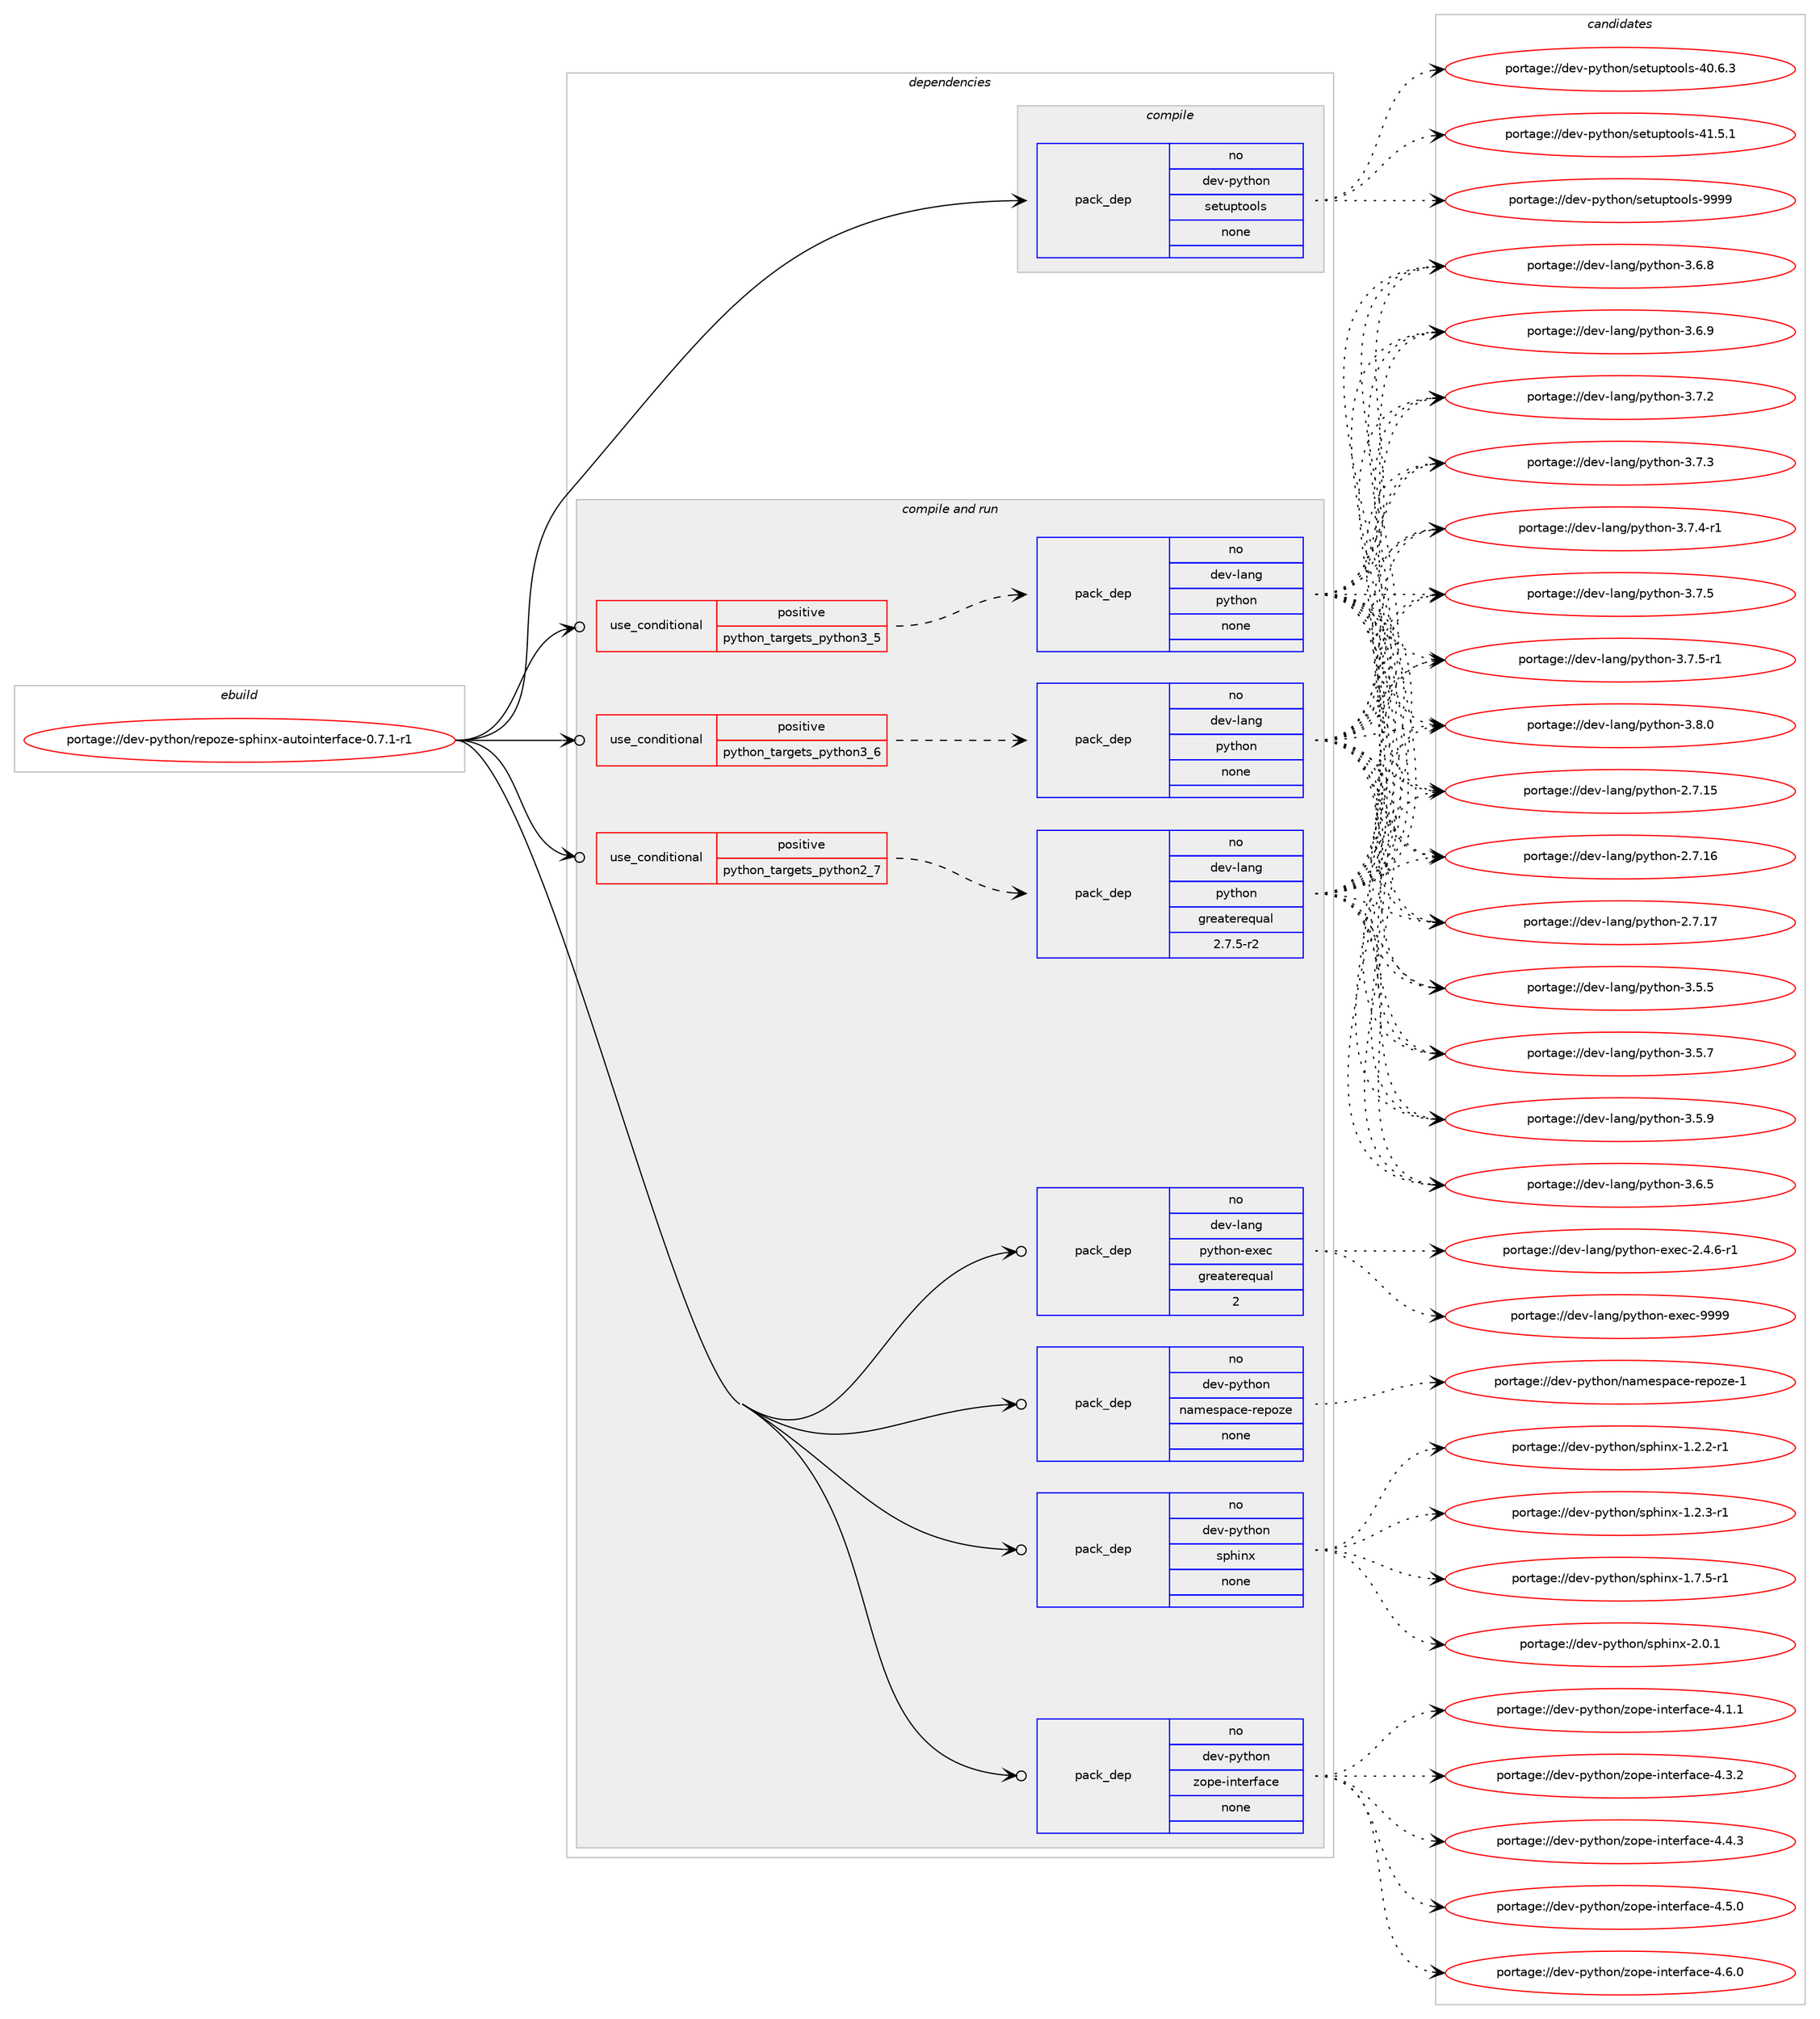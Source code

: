 digraph prolog {

# *************
# Graph options
# *************

newrank=true;
concentrate=true;
compound=true;
graph [rankdir=LR,fontname=Helvetica,fontsize=10,ranksep=1.5];#, ranksep=2.5, nodesep=0.2];
edge  [arrowhead=vee];
node  [fontname=Helvetica,fontsize=10];

# **********
# The ebuild
# **********

subgraph cluster_leftcol {
color=gray;
rank=same;
label=<<i>ebuild</i>>;
id [label="portage://dev-python/repoze-sphinx-autointerface-0.7.1-r1", color=red, width=4, href="../dev-python/repoze-sphinx-autointerface-0.7.1-r1.svg"];
}

# ****************
# The dependencies
# ****************

subgraph cluster_midcol {
color=gray;
label=<<i>dependencies</i>>;
subgraph cluster_compile {
fillcolor="#eeeeee";
style=filled;
label=<<i>compile</i>>;
subgraph pack128763 {
dependency170068 [label=<<TABLE BORDER="0" CELLBORDER="1" CELLSPACING="0" CELLPADDING="4" WIDTH="220"><TR><TD ROWSPAN="6" CELLPADDING="30">pack_dep</TD></TR><TR><TD WIDTH="110">no</TD></TR><TR><TD>dev-python</TD></TR><TR><TD>setuptools</TD></TR><TR><TD>none</TD></TR><TR><TD></TD></TR></TABLE>>, shape=none, color=blue];
}
id:e -> dependency170068:w [weight=20,style="solid",arrowhead="vee"];
}
subgraph cluster_compileandrun {
fillcolor="#eeeeee";
style=filled;
label=<<i>compile and run</i>>;
subgraph cond37906 {
dependency170069 [label=<<TABLE BORDER="0" CELLBORDER="1" CELLSPACING="0" CELLPADDING="4"><TR><TD ROWSPAN="3" CELLPADDING="10">use_conditional</TD></TR><TR><TD>positive</TD></TR><TR><TD>python_targets_python2_7</TD></TR></TABLE>>, shape=none, color=red];
subgraph pack128764 {
dependency170070 [label=<<TABLE BORDER="0" CELLBORDER="1" CELLSPACING="0" CELLPADDING="4" WIDTH="220"><TR><TD ROWSPAN="6" CELLPADDING="30">pack_dep</TD></TR><TR><TD WIDTH="110">no</TD></TR><TR><TD>dev-lang</TD></TR><TR><TD>python</TD></TR><TR><TD>greaterequal</TD></TR><TR><TD>2.7.5-r2</TD></TR></TABLE>>, shape=none, color=blue];
}
dependency170069:e -> dependency170070:w [weight=20,style="dashed",arrowhead="vee"];
}
id:e -> dependency170069:w [weight=20,style="solid",arrowhead="odotvee"];
subgraph cond37907 {
dependency170071 [label=<<TABLE BORDER="0" CELLBORDER="1" CELLSPACING="0" CELLPADDING="4"><TR><TD ROWSPAN="3" CELLPADDING="10">use_conditional</TD></TR><TR><TD>positive</TD></TR><TR><TD>python_targets_python3_5</TD></TR></TABLE>>, shape=none, color=red];
subgraph pack128765 {
dependency170072 [label=<<TABLE BORDER="0" CELLBORDER="1" CELLSPACING="0" CELLPADDING="4" WIDTH="220"><TR><TD ROWSPAN="6" CELLPADDING="30">pack_dep</TD></TR><TR><TD WIDTH="110">no</TD></TR><TR><TD>dev-lang</TD></TR><TR><TD>python</TD></TR><TR><TD>none</TD></TR><TR><TD></TD></TR></TABLE>>, shape=none, color=blue];
}
dependency170071:e -> dependency170072:w [weight=20,style="dashed",arrowhead="vee"];
}
id:e -> dependency170071:w [weight=20,style="solid",arrowhead="odotvee"];
subgraph cond37908 {
dependency170073 [label=<<TABLE BORDER="0" CELLBORDER="1" CELLSPACING="0" CELLPADDING="4"><TR><TD ROWSPAN="3" CELLPADDING="10">use_conditional</TD></TR><TR><TD>positive</TD></TR><TR><TD>python_targets_python3_6</TD></TR></TABLE>>, shape=none, color=red];
subgraph pack128766 {
dependency170074 [label=<<TABLE BORDER="0" CELLBORDER="1" CELLSPACING="0" CELLPADDING="4" WIDTH="220"><TR><TD ROWSPAN="6" CELLPADDING="30">pack_dep</TD></TR><TR><TD WIDTH="110">no</TD></TR><TR><TD>dev-lang</TD></TR><TR><TD>python</TD></TR><TR><TD>none</TD></TR><TR><TD></TD></TR></TABLE>>, shape=none, color=blue];
}
dependency170073:e -> dependency170074:w [weight=20,style="dashed",arrowhead="vee"];
}
id:e -> dependency170073:w [weight=20,style="solid",arrowhead="odotvee"];
subgraph pack128767 {
dependency170075 [label=<<TABLE BORDER="0" CELLBORDER="1" CELLSPACING="0" CELLPADDING="4" WIDTH="220"><TR><TD ROWSPAN="6" CELLPADDING="30">pack_dep</TD></TR><TR><TD WIDTH="110">no</TD></TR><TR><TD>dev-lang</TD></TR><TR><TD>python-exec</TD></TR><TR><TD>greaterequal</TD></TR><TR><TD>2</TD></TR></TABLE>>, shape=none, color=blue];
}
id:e -> dependency170075:w [weight=20,style="solid",arrowhead="odotvee"];
subgraph pack128768 {
dependency170076 [label=<<TABLE BORDER="0" CELLBORDER="1" CELLSPACING="0" CELLPADDING="4" WIDTH="220"><TR><TD ROWSPAN="6" CELLPADDING="30">pack_dep</TD></TR><TR><TD WIDTH="110">no</TD></TR><TR><TD>dev-python</TD></TR><TR><TD>namespace-repoze</TD></TR><TR><TD>none</TD></TR><TR><TD></TD></TR></TABLE>>, shape=none, color=blue];
}
id:e -> dependency170076:w [weight=20,style="solid",arrowhead="odotvee"];
subgraph pack128769 {
dependency170077 [label=<<TABLE BORDER="0" CELLBORDER="1" CELLSPACING="0" CELLPADDING="4" WIDTH="220"><TR><TD ROWSPAN="6" CELLPADDING="30">pack_dep</TD></TR><TR><TD WIDTH="110">no</TD></TR><TR><TD>dev-python</TD></TR><TR><TD>sphinx</TD></TR><TR><TD>none</TD></TR><TR><TD></TD></TR></TABLE>>, shape=none, color=blue];
}
id:e -> dependency170077:w [weight=20,style="solid",arrowhead="odotvee"];
subgraph pack128770 {
dependency170078 [label=<<TABLE BORDER="0" CELLBORDER="1" CELLSPACING="0" CELLPADDING="4" WIDTH="220"><TR><TD ROWSPAN="6" CELLPADDING="30">pack_dep</TD></TR><TR><TD WIDTH="110">no</TD></TR><TR><TD>dev-python</TD></TR><TR><TD>zope-interface</TD></TR><TR><TD>none</TD></TR><TR><TD></TD></TR></TABLE>>, shape=none, color=blue];
}
id:e -> dependency170078:w [weight=20,style="solid",arrowhead="odotvee"];
}
subgraph cluster_run {
fillcolor="#eeeeee";
style=filled;
label=<<i>run</i>>;
}
}

# **************
# The candidates
# **************

subgraph cluster_choices {
rank=same;
color=gray;
label=<<i>candidates</i>>;

subgraph choice128763 {
color=black;
nodesep=1;
choiceportage100101118451121211161041111104711510111611711211611111110811545524846544651 [label="portage://dev-python/setuptools-40.6.3", color=red, width=4,href="../dev-python/setuptools-40.6.3.svg"];
choiceportage100101118451121211161041111104711510111611711211611111110811545524946534649 [label="portage://dev-python/setuptools-41.5.1", color=red, width=4,href="../dev-python/setuptools-41.5.1.svg"];
choiceportage10010111845112121116104111110471151011161171121161111111081154557575757 [label="portage://dev-python/setuptools-9999", color=red, width=4,href="../dev-python/setuptools-9999.svg"];
dependency170068:e -> choiceportage100101118451121211161041111104711510111611711211611111110811545524846544651:w [style=dotted,weight="100"];
dependency170068:e -> choiceportage100101118451121211161041111104711510111611711211611111110811545524946534649:w [style=dotted,weight="100"];
dependency170068:e -> choiceportage10010111845112121116104111110471151011161171121161111111081154557575757:w [style=dotted,weight="100"];
}
subgraph choice128764 {
color=black;
nodesep=1;
choiceportage10010111845108971101034711212111610411111045504655464953 [label="portage://dev-lang/python-2.7.15", color=red, width=4,href="../dev-lang/python-2.7.15.svg"];
choiceportage10010111845108971101034711212111610411111045504655464954 [label="portage://dev-lang/python-2.7.16", color=red, width=4,href="../dev-lang/python-2.7.16.svg"];
choiceportage10010111845108971101034711212111610411111045504655464955 [label="portage://dev-lang/python-2.7.17", color=red, width=4,href="../dev-lang/python-2.7.17.svg"];
choiceportage100101118451089711010347112121116104111110455146534653 [label="portage://dev-lang/python-3.5.5", color=red, width=4,href="../dev-lang/python-3.5.5.svg"];
choiceportage100101118451089711010347112121116104111110455146534655 [label="portage://dev-lang/python-3.5.7", color=red, width=4,href="../dev-lang/python-3.5.7.svg"];
choiceportage100101118451089711010347112121116104111110455146534657 [label="portage://dev-lang/python-3.5.9", color=red, width=4,href="../dev-lang/python-3.5.9.svg"];
choiceportage100101118451089711010347112121116104111110455146544653 [label="portage://dev-lang/python-3.6.5", color=red, width=4,href="../dev-lang/python-3.6.5.svg"];
choiceportage100101118451089711010347112121116104111110455146544656 [label="portage://dev-lang/python-3.6.8", color=red, width=4,href="../dev-lang/python-3.6.8.svg"];
choiceportage100101118451089711010347112121116104111110455146544657 [label="portage://dev-lang/python-3.6.9", color=red, width=4,href="../dev-lang/python-3.6.9.svg"];
choiceportage100101118451089711010347112121116104111110455146554650 [label="portage://dev-lang/python-3.7.2", color=red, width=4,href="../dev-lang/python-3.7.2.svg"];
choiceportage100101118451089711010347112121116104111110455146554651 [label="portage://dev-lang/python-3.7.3", color=red, width=4,href="../dev-lang/python-3.7.3.svg"];
choiceportage1001011184510897110103471121211161041111104551465546524511449 [label="portage://dev-lang/python-3.7.4-r1", color=red, width=4,href="../dev-lang/python-3.7.4-r1.svg"];
choiceportage100101118451089711010347112121116104111110455146554653 [label="portage://dev-lang/python-3.7.5", color=red, width=4,href="../dev-lang/python-3.7.5.svg"];
choiceportage1001011184510897110103471121211161041111104551465546534511449 [label="portage://dev-lang/python-3.7.5-r1", color=red, width=4,href="../dev-lang/python-3.7.5-r1.svg"];
choiceportage100101118451089711010347112121116104111110455146564648 [label="portage://dev-lang/python-3.8.0", color=red, width=4,href="../dev-lang/python-3.8.0.svg"];
dependency170070:e -> choiceportage10010111845108971101034711212111610411111045504655464953:w [style=dotted,weight="100"];
dependency170070:e -> choiceportage10010111845108971101034711212111610411111045504655464954:w [style=dotted,weight="100"];
dependency170070:e -> choiceportage10010111845108971101034711212111610411111045504655464955:w [style=dotted,weight="100"];
dependency170070:e -> choiceportage100101118451089711010347112121116104111110455146534653:w [style=dotted,weight="100"];
dependency170070:e -> choiceportage100101118451089711010347112121116104111110455146534655:w [style=dotted,weight="100"];
dependency170070:e -> choiceportage100101118451089711010347112121116104111110455146534657:w [style=dotted,weight="100"];
dependency170070:e -> choiceportage100101118451089711010347112121116104111110455146544653:w [style=dotted,weight="100"];
dependency170070:e -> choiceportage100101118451089711010347112121116104111110455146544656:w [style=dotted,weight="100"];
dependency170070:e -> choiceportage100101118451089711010347112121116104111110455146544657:w [style=dotted,weight="100"];
dependency170070:e -> choiceportage100101118451089711010347112121116104111110455146554650:w [style=dotted,weight="100"];
dependency170070:e -> choiceportage100101118451089711010347112121116104111110455146554651:w [style=dotted,weight="100"];
dependency170070:e -> choiceportage1001011184510897110103471121211161041111104551465546524511449:w [style=dotted,weight="100"];
dependency170070:e -> choiceportage100101118451089711010347112121116104111110455146554653:w [style=dotted,weight="100"];
dependency170070:e -> choiceportage1001011184510897110103471121211161041111104551465546534511449:w [style=dotted,weight="100"];
dependency170070:e -> choiceportage100101118451089711010347112121116104111110455146564648:w [style=dotted,weight="100"];
}
subgraph choice128765 {
color=black;
nodesep=1;
choiceportage10010111845108971101034711212111610411111045504655464953 [label="portage://dev-lang/python-2.7.15", color=red, width=4,href="../dev-lang/python-2.7.15.svg"];
choiceportage10010111845108971101034711212111610411111045504655464954 [label="portage://dev-lang/python-2.7.16", color=red, width=4,href="../dev-lang/python-2.7.16.svg"];
choiceportage10010111845108971101034711212111610411111045504655464955 [label="portage://dev-lang/python-2.7.17", color=red, width=4,href="../dev-lang/python-2.7.17.svg"];
choiceportage100101118451089711010347112121116104111110455146534653 [label="portage://dev-lang/python-3.5.5", color=red, width=4,href="../dev-lang/python-3.5.5.svg"];
choiceportage100101118451089711010347112121116104111110455146534655 [label="portage://dev-lang/python-3.5.7", color=red, width=4,href="../dev-lang/python-3.5.7.svg"];
choiceportage100101118451089711010347112121116104111110455146534657 [label="portage://dev-lang/python-3.5.9", color=red, width=4,href="../dev-lang/python-3.5.9.svg"];
choiceportage100101118451089711010347112121116104111110455146544653 [label="portage://dev-lang/python-3.6.5", color=red, width=4,href="../dev-lang/python-3.6.5.svg"];
choiceportage100101118451089711010347112121116104111110455146544656 [label="portage://dev-lang/python-3.6.8", color=red, width=4,href="../dev-lang/python-3.6.8.svg"];
choiceportage100101118451089711010347112121116104111110455146544657 [label="portage://dev-lang/python-3.6.9", color=red, width=4,href="../dev-lang/python-3.6.9.svg"];
choiceportage100101118451089711010347112121116104111110455146554650 [label="portage://dev-lang/python-3.7.2", color=red, width=4,href="../dev-lang/python-3.7.2.svg"];
choiceportage100101118451089711010347112121116104111110455146554651 [label="portage://dev-lang/python-3.7.3", color=red, width=4,href="../dev-lang/python-3.7.3.svg"];
choiceportage1001011184510897110103471121211161041111104551465546524511449 [label="portage://dev-lang/python-3.7.4-r1", color=red, width=4,href="../dev-lang/python-3.7.4-r1.svg"];
choiceportage100101118451089711010347112121116104111110455146554653 [label="portage://dev-lang/python-3.7.5", color=red, width=4,href="../dev-lang/python-3.7.5.svg"];
choiceportage1001011184510897110103471121211161041111104551465546534511449 [label="portage://dev-lang/python-3.7.5-r1", color=red, width=4,href="../dev-lang/python-3.7.5-r1.svg"];
choiceportage100101118451089711010347112121116104111110455146564648 [label="portage://dev-lang/python-3.8.0", color=red, width=4,href="../dev-lang/python-3.8.0.svg"];
dependency170072:e -> choiceportage10010111845108971101034711212111610411111045504655464953:w [style=dotted,weight="100"];
dependency170072:e -> choiceportage10010111845108971101034711212111610411111045504655464954:w [style=dotted,weight="100"];
dependency170072:e -> choiceportage10010111845108971101034711212111610411111045504655464955:w [style=dotted,weight="100"];
dependency170072:e -> choiceportage100101118451089711010347112121116104111110455146534653:w [style=dotted,weight="100"];
dependency170072:e -> choiceportage100101118451089711010347112121116104111110455146534655:w [style=dotted,weight="100"];
dependency170072:e -> choiceportage100101118451089711010347112121116104111110455146534657:w [style=dotted,weight="100"];
dependency170072:e -> choiceportage100101118451089711010347112121116104111110455146544653:w [style=dotted,weight="100"];
dependency170072:e -> choiceportage100101118451089711010347112121116104111110455146544656:w [style=dotted,weight="100"];
dependency170072:e -> choiceportage100101118451089711010347112121116104111110455146544657:w [style=dotted,weight="100"];
dependency170072:e -> choiceportage100101118451089711010347112121116104111110455146554650:w [style=dotted,weight="100"];
dependency170072:e -> choiceportage100101118451089711010347112121116104111110455146554651:w [style=dotted,weight="100"];
dependency170072:e -> choiceportage1001011184510897110103471121211161041111104551465546524511449:w [style=dotted,weight="100"];
dependency170072:e -> choiceportage100101118451089711010347112121116104111110455146554653:w [style=dotted,weight="100"];
dependency170072:e -> choiceportage1001011184510897110103471121211161041111104551465546534511449:w [style=dotted,weight="100"];
dependency170072:e -> choiceportage100101118451089711010347112121116104111110455146564648:w [style=dotted,weight="100"];
}
subgraph choice128766 {
color=black;
nodesep=1;
choiceportage10010111845108971101034711212111610411111045504655464953 [label="portage://dev-lang/python-2.7.15", color=red, width=4,href="../dev-lang/python-2.7.15.svg"];
choiceportage10010111845108971101034711212111610411111045504655464954 [label="portage://dev-lang/python-2.7.16", color=red, width=4,href="../dev-lang/python-2.7.16.svg"];
choiceportage10010111845108971101034711212111610411111045504655464955 [label="portage://dev-lang/python-2.7.17", color=red, width=4,href="../dev-lang/python-2.7.17.svg"];
choiceportage100101118451089711010347112121116104111110455146534653 [label="portage://dev-lang/python-3.5.5", color=red, width=4,href="../dev-lang/python-3.5.5.svg"];
choiceportage100101118451089711010347112121116104111110455146534655 [label="portage://dev-lang/python-3.5.7", color=red, width=4,href="../dev-lang/python-3.5.7.svg"];
choiceportage100101118451089711010347112121116104111110455146534657 [label="portage://dev-lang/python-3.5.9", color=red, width=4,href="../dev-lang/python-3.5.9.svg"];
choiceportage100101118451089711010347112121116104111110455146544653 [label="portage://dev-lang/python-3.6.5", color=red, width=4,href="../dev-lang/python-3.6.5.svg"];
choiceportage100101118451089711010347112121116104111110455146544656 [label="portage://dev-lang/python-3.6.8", color=red, width=4,href="../dev-lang/python-3.6.8.svg"];
choiceportage100101118451089711010347112121116104111110455146544657 [label="portage://dev-lang/python-3.6.9", color=red, width=4,href="../dev-lang/python-3.6.9.svg"];
choiceportage100101118451089711010347112121116104111110455146554650 [label="portage://dev-lang/python-3.7.2", color=red, width=4,href="../dev-lang/python-3.7.2.svg"];
choiceportage100101118451089711010347112121116104111110455146554651 [label="portage://dev-lang/python-3.7.3", color=red, width=4,href="../dev-lang/python-3.7.3.svg"];
choiceportage1001011184510897110103471121211161041111104551465546524511449 [label="portage://dev-lang/python-3.7.4-r1", color=red, width=4,href="../dev-lang/python-3.7.4-r1.svg"];
choiceportage100101118451089711010347112121116104111110455146554653 [label="portage://dev-lang/python-3.7.5", color=red, width=4,href="../dev-lang/python-3.7.5.svg"];
choiceportage1001011184510897110103471121211161041111104551465546534511449 [label="portage://dev-lang/python-3.7.5-r1", color=red, width=4,href="../dev-lang/python-3.7.5-r1.svg"];
choiceportage100101118451089711010347112121116104111110455146564648 [label="portage://dev-lang/python-3.8.0", color=red, width=4,href="../dev-lang/python-3.8.0.svg"];
dependency170074:e -> choiceportage10010111845108971101034711212111610411111045504655464953:w [style=dotted,weight="100"];
dependency170074:e -> choiceportage10010111845108971101034711212111610411111045504655464954:w [style=dotted,weight="100"];
dependency170074:e -> choiceportage10010111845108971101034711212111610411111045504655464955:w [style=dotted,weight="100"];
dependency170074:e -> choiceportage100101118451089711010347112121116104111110455146534653:w [style=dotted,weight="100"];
dependency170074:e -> choiceportage100101118451089711010347112121116104111110455146534655:w [style=dotted,weight="100"];
dependency170074:e -> choiceportage100101118451089711010347112121116104111110455146534657:w [style=dotted,weight="100"];
dependency170074:e -> choiceportage100101118451089711010347112121116104111110455146544653:w [style=dotted,weight="100"];
dependency170074:e -> choiceportage100101118451089711010347112121116104111110455146544656:w [style=dotted,weight="100"];
dependency170074:e -> choiceportage100101118451089711010347112121116104111110455146544657:w [style=dotted,weight="100"];
dependency170074:e -> choiceportage100101118451089711010347112121116104111110455146554650:w [style=dotted,weight="100"];
dependency170074:e -> choiceportage100101118451089711010347112121116104111110455146554651:w [style=dotted,weight="100"];
dependency170074:e -> choiceportage1001011184510897110103471121211161041111104551465546524511449:w [style=dotted,weight="100"];
dependency170074:e -> choiceportage100101118451089711010347112121116104111110455146554653:w [style=dotted,weight="100"];
dependency170074:e -> choiceportage1001011184510897110103471121211161041111104551465546534511449:w [style=dotted,weight="100"];
dependency170074:e -> choiceportage100101118451089711010347112121116104111110455146564648:w [style=dotted,weight="100"];
}
subgraph choice128767 {
color=black;
nodesep=1;
choiceportage10010111845108971101034711212111610411111045101120101994550465246544511449 [label="portage://dev-lang/python-exec-2.4.6-r1", color=red, width=4,href="../dev-lang/python-exec-2.4.6-r1.svg"];
choiceportage10010111845108971101034711212111610411111045101120101994557575757 [label="portage://dev-lang/python-exec-9999", color=red, width=4,href="../dev-lang/python-exec-9999.svg"];
dependency170075:e -> choiceportage10010111845108971101034711212111610411111045101120101994550465246544511449:w [style=dotted,weight="100"];
dependency170075:e -> choiceportage10010111845108971101034711212111610411111045101120101994557575757:w [style=dotted,weight="100"];
}
subgraph choice128768 {
color=black;
nodesep=1;
choiceportage1001011184511212111610411111047110971091011151129799101451141011121111221014549 [label="portage://dev-python/namespace-repoze-1", color=red, width=4,href="../dev-python/namespace-repoze-1.svg"];
dependency170076:e -> choiceportage1001011184511212111610411111047110971091011151129799101451141011121111221014549:w [style=dotted,weight="100"];
}
subgraph choice128769 {
color=black;
nodesep=1;
choiceportage10010111845112121116104111110471151121041051101204549465046504511449 [label="portage://dev-python/sphinx-1.2.2-r1", color=red, width=4,href="../dev-python/sphinx-1.2.2-r1.svg"];
choiceportage10010111845112121116104111110471151121041051101204549465046514511449 [label="portage://dev-python/sphinx-1.2.3-r1", color=red, width=4,href="../dev-python/sphinx-1.2.3-r1.svg"];
choiceportage10010111845112121116104111110471151121041051101204549465546534511449 [label="portage://dev-python/sphinx-1.7.5-r1", color=red, width=4,href="../dev-python/sphinx-1.7.5-r1.svg"];
choiceportage1001011184511212111610411111047115112104105110120455046484649 [label="portage://dev-python/sphinx-2.0.1", color=red, width=4,href="../dev-python/sphinx-2.0.1.svg"];
dependency170077:e -> choiceportage10010111845112121116104111110471151121041051101204549465046504511449:w [style=dotted,weight="100"];
dependency170077:e -> choiceportage10010111845112121116104111110471151121041051101204549465046514511449:w [style=dotted,weight="100"];
dependency170077:e -> choiceportage10010111845112121116104111110471151121041051101204549465546534511449:w [style=dotted,weight="100"];
dependency170077:e -> choiceportage1001011184511212111610411111047115112104105110120455046484649:w [style=dotted,weight="100"];
}
subgraph choice128770 {
color=black;
nodesep=1;
choiceportage1001011184511212111610411111047122111112101451051101161011141029799101455246494649 [label="portage://dev-python/zope-interface-4.1.1", color=red, width=4,href="../dev-python/zope-interface-4.1.1.svg"];
choiceportage1001011184511212111610411111047122111112101451051101161011141029799101455246514650 [label="portage://dev-python/zope-interface-4.3.2", color=red, width=4,href="../dev-python/zope-interface-4.3.2.svg"];
choiceportage1001011184511212111610411111047122111112101451051101161011141029799101455246524651 [label="portage://dev-python/zope-interface-4.4.3", color=red, width=4,href="../dev-python/zope-interface-4.4.3.svg"];
choiceportage1001011184511212111610411111047122111112101451051101161011141029799101455246534648 [label="portage://dev-python/zope-interface-4.5.0", color=red, width=4,href="../dev-python/zope-interface-4.5.0.svg"];
choiceportage1001011184511212111610411111047122111112101451051101161011141029799101455246544648 [label="portage://dev-python/zope-interface-4.6.0", color=red, width=4,href="../dev-python/zope-interface-4.6.0.svg"];
dependency170078:e -> choiceportage1001011184511212111610411111047122111112101451051101161011141029799101455246494649:w [style=dotted,weight="100"];
dependency170078:e -> choiceportage1001011184511212111610411111047122111112101451051101161011141029799101455246514650:w [style=dotted,weight="100"];
dependency170078:e -> choiceportage1001011184511212111610411111047122111112101451051101161011141029799101455246524651:w [style=dotted,weight="100"];
dependency170078:e -> choiceportage1001011184511212111610411111047122111112101451051101161011141029799101455246534648:w [style=dotted,weight="100"];
dependency170078:e -> choiceportage1001011184511212111610411111047122111112101451051101161011141029799101455246544648:w [style=dotted,weight="100"];
}
}

}
